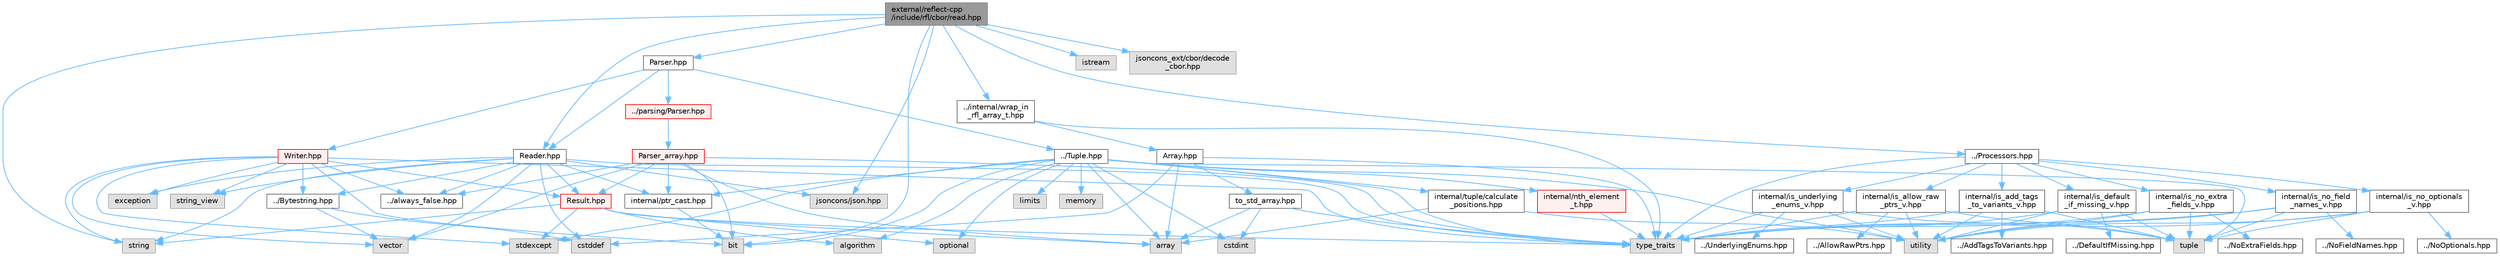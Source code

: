 digraph "external/reflect-cpp/include/rfl/cbor/read.hpp"
{
 // LATEX_PDF_SIZE
  bgcolor="transparent";
  edge [fontname=Helvetica,fontsize=10,labelfontname=Helvetica,labelfontsize=10];
  node [fontname=Helvetica,fontsize=10,shape=box,height=0.2,width=0.4];
  Node1 [id="Node000001",label="external/reflect-cpp\l/include/rfl/cbor/read.hpp",height=0.2,width=0.4,color="gray40", fillcolor="grey60", style="filled", fontcolor="black",tooltip=" "];
  Node1 -> Node2 [id="edge114_Node000001_Node000002",color="steelblue1",style="solid",tooltip=" "];
  Node2 [id="Node000002",label="bit",height=0.2,width=0.4,color="grey60", fillcolor="#E0E0E0", style="filled",tooltip=" "];
  Node1 -> Node3 [id="edge115_Node000001_Node000003",color="steelblue1",style="solid",tooltip=" "];
  Node3 [id="Node000003",label="istream",height=0.2,width=0.4,color="grey60", fillcolor="#E0E0E0", style="filled",tooltip=" "];
  Node1 -> Node4 [id="edge116_Node000001_Node000004",color="steelblue1",style="solid",tooltip=" "];
  Node4 [id="Node000004",label="jsoncons/json.hpp",height=0.2,width=0.4,color="grey60", fillcolor="#E0E0E0", style="filled",tooltip=" "];
  Node1 -> Node5 [id="edge117_Node000001_Node000005",color="steelblue1",style="solid",tooltip=" "];
  Node5 [id="Node000005",label="jsoncons_ext/cbor/decode\l_cbor.hpp",height=0.2,width=0.4,color="grey60", fillcolor="#E0E0E0", style="filled",tooltip=" "];
  Node1 -> Node6 [id="edge118_Node000001_Node000006",color="steelblue1",style="solid",tooltip=" "];
  Node6 [id="Node000006",label="string",height=0.2,width=0.4,color="grey60", fillcolor="#E0E0E0", style="filled",tooltip=" "];
  Node1 -> Node7 [id="edge119_Node000001_Node000007",color="steelblue1",style="solid",tooltip=" "];
  Node7 [id="Node000007",label="../Processors.hpp",height=0.2,width=0.4,color="grey40", fillcolor="white", style="filled",URL="$_processors_8hpp.html",tooltip=" "];
  Node7 -> Node8 [id="edge120_Node000007_Node000008",color="steelblue1",style="solid",tooltip=" "];
  Node8 [id="Node000008",label="type_traits",height=0.2,width=0.4,color="grey60", fillcolor="#E0E0E0", style="filled",tooltip=" "];
  Node7 -> Node9 [id="edge121_Node000007_Node000009",color="steelblue1",style="solid",tooltip=" "];
  Node9 [id="Node000009",label="internal/is_add_tags\l_to_variants_v.hpp",height=0.2,width=0.4,color="grey40", fillcolor="white", style="filled",URL="$is__add__tags__to__variants__v_8hpp.html",tooltip=" "];
  Node9 -> Node10 [id="edge122_Node000009_Node000010",color="steelblue1",style="solid",tooltip=" "];
  Node10 [id="Node000010",label="tuple",height=0.2,width=0.4,color="grey60", fillcolor="#E0E0E0", style="filled",tooltip=" "];
  Node9 -> Node8 [id="edge123_Node000009_Node000008",color="steelblue1",style="solid",tooltip=" "];
  Node9 -> Node11 [id="edge124_Node000009_Node000011",color="steelblue1",style="solid",tooltip=" "];
  Node11 [id="Node000011",label="utility",height=0.2,width=0.4,color="grey60", fillcolor="#E0E0E0", style="filled",tooltip=" "];
  Node9 -> Node12 [id="edge125_Node000009_Node000012",color="steelblue1",style="solid",tooltip=" "];
  Node12 [id="Node000012",label="../AddTagsToVariants.hpp",height=0.2,width=0.4,color="grey40", fillcolor="white", style="filled",URL="$_add_tags_to_variants_8hpp.html",tooltip=" "];
  Node7 -> Node13 [id="edge126_Node000007_Node000013",color="steelblue1",style="solid",tooltip=" "];
  Node13 [id="Node000013",label="internal/is_allow_raw\l_ptrs_v.hpp",height=0.2,width=0.4,color="grey40", fillcolor="white", style="filled",URL="$is__allow__raw__ptrs__v_8hpp.html",tooltip=" "];
  Node13 -> Node10 [id="edge127_Node000013_Node000010",color="steelblue1",style="solid",tooltip=" "];
  Node13 -> Node8 [id="edge128_Node000013_Node000008",color="steelblue1",style="solid",tooltip=" "];
  Node13 -> Node11 [id="edge129_Node000013_Node000011",color="steelblue1",style="solid",tooltip=" "];
  Node13 -> Node14 [id="edge130_Node000013_Node000014",color="steelblue1",style="solid",tooltip=" "];
  Node14 [id="Node000014",label="../AllowRawPtrs.hpp",height=0.2,width=0.4,color="grey40", fillcolor="white", style="filled",URL="$_allow_raw_ptrs_8hpp.html",tooltip=" "];
  Node7 -> Node15 [id="edge131_Node000007_Node000015",color="steelblue1",style="solid",tooltip=" "];
  Node15 [id="Node000015",label="internal/is_default\l_if_missing_v.hpp",height=0.2,width=0.4,color="grey40", fillcolor="white", style="filled",URL="$is__default__if__missing__v_8hpp.html",tooltip=" "];
  Node15 -> Node10 [id="edge132_Node000015_Node000010",color="steelblue1",style="solid",tooltip=" "];
  Node15 -> Node8 [id="edge133_Node000015_Node000008",color="steelblue1",style="solid",tooltip=" "];
  Node15 -> Node11 [id="edge134_Node000015_Node000011",color="steelblue1",style="solid",tooltip=" "];
  Node15 -> Node16 [id="edge135_Node000015_Node000016",color="steelblue1",style="solid",tooltip=" "];
  Node16 [id="Node000016",label="../DefaultIfMissing.hpp",height=0.2,width=0.4,color="grey40", fillcolor="white", style="filled",URL="$_default_if_missing_8hpp.html",tooltip=" "];
  Node7 -> Node17 [id="edge136_Node000007_Node000017",color="steelblue1",style="solid",tooltip=" "];
  Node17 [id="Node000017",label="internal/is_no_extra\l_fields_v.hpp",height=0.2,width=0.4,color="grey40", fillcolor="white", style="filled",URL="$is__no__extra__fields__v_8hpp.html",tooltip=" "];
  Node17 -> Node10 [id="edge137_Node000017_Node000010",color="steelblue1",style="solid",tooltip=" "];
  Node17 -> Node8 [id="edge138_Node000017_Node000008",color="steelblue1",style="solid",tooltip=" "];
  Node17 -> Node11 [id="edge139_Node000017_Node000011",color="steelblue1",style="solid",tooltip=" "];
  Node17 -> Node18 [id="edge140_Node000017_Node000018",color="steelblue1",style="solid",tooltip=" "];
  Node18 [id="Node000018",label="../NoExtraFields.hpp",height=0.2,width=0.4,color="grey40", fillcolor="white", style="filled",URL="$_no_extra_fields_8hpp.html",tooltip=" "];
  Node7 -> Node19 [id="edge141_Node000007_Node000019",color="steelblue1",style="solid",tooltip=" "];
  Node19 [id="Node000019",label="internal/is_no_field\l_names_v.hpp",height=0.2,width=0.4,color="grey40", fillcolor="white", style="filled",URL="$is__no__field__names__v_8hpp.html",tooltip=" "];
  Node19 -> Node10 [id="edge142_Node000019_Node000010",color="steelblue1",style="solid",tooltip=" "];
  Node19 -> Node8 [id="edge143_Node000019_Node000008",color="steelblue1",style="solid",tooltip=" "];
  Node19 -> Node11 [id="edge144_Node000019_Node000011",color="steelblue1",style="solid",tooltip=" "];
  Node19 -> Node20 [id="edge145_Node000019_Node000020",color="steelblue1",style="solid",tooltip=" "];
  Node20 [id="Node000020",label="../NoFieldNames.hpp",height=0.2,width=0.4,color="grey40", fillcolor="white", style="filled",URL="$_no_field_names_8hpp.html",tooltip=" "];
  Node7 -> Node21 [id="edge146_Node000007_Node000021",color="steelblue1",style="solid",tooltip=" "];
  Node21 [id="Node000021",label="internal/is_no_optionals\l_v.hpp",height=0.2,width=0.4,color="grey40", fillcolor="white", style="filled",URL="$is__no__optionals__v_8hpp.html",tooltip=" "];
  Node21 -> Node10 [id="edge147_Node000021_Node000010",color="steelblue1",style="solid",tooltip=" "];
  Node21 -> Node8 [id="edge148_Node000021_Node000008",color="steelblue1",style="solid",tooltip=" "];
  Node21 -> Node11 [id="edge149_Node000021_Node000011",color="steelblue1",style="solid",tooltip=" "];
  Node21 -> Node22 [id="edge150_Node000021_Node000022",color="steelblue1",style="solid",tooltip=" "];
  Node22 [id="Node000022",label="../NoOptionals.hpp",height=0.2,width=0.4,color="grey40", fillcolor="white", style="filled",URL="$_no_optionals_8hpp.html",tooltip=" "];
  Node7 -> Node23 [id="edge151_Node000007_Node000023",color="steelblue1",style="solid",tooltip=" "];
  Node23 [id="Node000023",label="internal/is_underlying\l_enums_v.hpp",height=0.2,width=0.4,color="grey40", fillcolor="white", style="filled",URL="$is__underlying__enums__v_8hpp.html",tooltip=" "];
  Node23 -> Node10 [id="edge152_Node000023_Node000010",color="steelblue1",style="solid",tooltip=" "];
  Node23 -> Node8 [id="edge153_Node000023_Node000008",color="steelblue1",style="solid",tooltip=" "];
  Node23 -> Node11 [id="edge154_Node000023_Node000011",color="steelblue1",style="solid",tooltip=" "];
  Node23 -> Node24 [id="edge155_Node000023_Node000024",color="steelblue1",style="solid",tooltip=" "];
  Node24 [id="Node000024",label="../UnderlyingEnums.hpp",height=0.2,width=0.4,color="grey40", fillcolor="white", style="filled",URL="$_underlying_enums_8hpp.html",tooltip=" "];
  Node1 -> Node25 [id="edge156_Node000001_Node000025",color="steelblue1",style="solid",tooltip=" "];
  Node25 [id="Node000025",label="../internal/wrap_in\l_rfl_array_t.hpp",height=0.2,width=0.4,color="grey40", fillcolor="white", style="filled",URL="$wrap__in__rfl__array__t_8hpp.html",tooltip=" "];
  Node25 -> Node8 [id="edge157_Node000025_Node000008",color="steelblue1",style="solid",tooltip=" "];
  Node25 -> Node26 [id="edge158_Node000025_Node000026",color="steelblue1",style="solid",tooltip=" "];
  Node26 [id="Node000026",label="Array.hpp",height=0.2,width=0.4,color="grey40", fillcolor="white", style="filled",URL="$_array_8hpp.html",tooltip=" "];
  Node26 -> Node27 [id="edge159_Node000026_Node000027",color="steelblue1",style="solid",tooltip=" "];
  Node27 [id="Node000027",label="array",height=0.2,width=0.4,color="grey60", fillcolor="#E0E0E0", style="filled",tooltip=" "];
  Node26 -> Node28 [id="edge160_Node000026_Node000028",color="steelblue1",style="solid",tooltip=" "];
  Node28 [id="Node000028",label="cstddef",height=0.2,width=0.4,color="grey60", fillcolor="#E0E0E0", style="filled",tooltip=" "];
  Node26 -> Node8 [id="edge161_Node000026_Node000008",color="steelblue1",style="solid",tooltip=" "];
  Node26 -> Node29 [id="edge162_Node000026_Node000029",color="steelblue1",style="solid",tooltip=" "];
  Node29 [id="Node000029",label="to_std_array.hpp",height=0.2,width=0.4,color="grey40", fillcolor="white", style="filled",URL="$to__std__array_8hpp.html",tooltip=" "];
  Node29 -> Node27 [id="edge163_Node000029_Node000027",color="steelblue1",style="solid",tooltip=" "];
  Node29 -> Node30 [id="edge164_Node000029_Node000030",color="steelblue1",style="solid",tooltip=" "];
  Node30 [id="Node000030",label="cstdint",height=0.2,width=0.4,color="grey60", fillcolor="#E0E0E0", style="filled",tooltip=" "];
  Node29 -> Node8 [id="edge165_Node000029_Node000008",color="steelblue1",style="solid",tooltip=" "];
  Node1 -> Node31 [id="edge166_Node000001_Node000031",color="steelblue1",style="solid",tooltip=" "];
  Node31 [id="Node000031",label="Parser.hpp",height=0.2,width=0.4,color="grey40", fillcolor="white", style="filled",URL="$cbor_2_parser_8hpp.html",tooltip=" "];
  Node31 -> Node32 [id="edge167_Node000031_Node000032",color="steelblue1",style="solid",tooltip=" "];
  Node32 [id="Node000032",label="../Tuple.hpp",height=0.2,width=0.4,color="grey40", fillcolor="white", style="filled",URL="$_tuple_8hpp.html",tooltip=" "];
  Node32 -> Node33 [id="edge168_Node000032_Node000033",color="steelblue1",style="solid",tooltip=" "];
  Node33 [id="Node000033",label="algorithm",height=0.2,width=0.4,color="grey60", fillcolor="#E0E0E0", style="filled",tooltip=" "];
  Node32 -> Node27 [id="edge169_Node000032_Node000027",color="steelblue1",style="solid",tooltip=" "];
  Node32 -> Node2 [id="edge170_Node000032_Node000002",color="steelblue1",style="solid",tooltip=" "];
  Node32 -> Node30 [id="edge171_Node000032_Node000030",color="steelblue1",style="solid",tooltip=" "];
  Node32 -> Node34 [id="edge172_Node000032_Node000034",color="steelblue1",style="solid",tooltip=" "];
  Node34 [id="Node000034",label="limits",height=0.2,width=0.4,color="grey60", fillcolor="#E0E0E0", style="filled",tooltip=" "];
  Node32 -> Node35 [id="edge173_Node000032_Node000035",color="steelblue1",style="solid",tooltip=" "];
  Node35 [id="Node000035",label="memory",height=0.2,width=0.4,color="grey60", fillcolor="#E0E0E0", style="filled",tooltip=" "];
  Node32 -> Node36 [id="edge174_Node000032_Node000036",color="steelblue1",style="solid",tooltip=" "];
  Node36 [id="Node000036",label="optional",height=0.2,width=0.4,color="grey60", fillcolor="#E0E0E0", style="filled",tooltip=" "];
  Node32 -> Node37 [id="edge175_Node000032_Node000037",color="steelblue1",style="solid",tooltip=" "];
  Node37 [id="Node000037",label="stdexcept",height=0.2,width=0.4,color="grey60", fillcolor="#E0E0E0", style="filled",tooltip=" "];
  Node32 -> Node10 [id="edge176_Node000032_Node000010",color="steelblue1",style="solid",tooltip=" "];
  Node32 -> Node8 [id="edge177_Node000032_Node000008",color="steelblue1",style="solid",tooltip=" "];
  Node32 -> Node11 [id="edge178_Node000032_Node000011",color="steelblue1",style="solid",tooltip=" "];
  Node32 -> Node38 [id="edge179_Node000032_Node000038",color="steelblue1",style="solid",tooltip=" "];
  Node38 [id="Node000038",label="internal/nth_element\l_t.hpp",height=0.2,width=0.4,color="red", fillcolor="#FFF0F0", style="filled",URL="$nth__element__t_8hpp.html",tooltip=" "];
  Node38 -> Node8 [id="edge180_Node000038_Node000008",color="steelblue1",style="solid",tooltip=" "];
  Node32 -> Node40 [id="edge181_Node000032_Node000040",color="steelblue1",style="solid",tooltip=" "];
  Node40 [id="Node000040",label="internal/ptr_cast.hpp",height=0.2,width=0.4,color="grey40", fillcolor="white", style="filled",URL="$ptr__cast_8hpp.html",tooltip=" "];
  Node40 -> Node2 [id="edge182_Node000040_Node000002",color="steelblue1",style="solid",tooltip=" "];
  Node32 -> Node41 [id="edge183_Node000032_Node000041",color="steelblue1",style="solid",tooltip=" "];
  Node41 [id="Node000041",label="internal/tuple/calculate\l_positions.hpp",height=0.2,width=0.4,color="grey40", fillcolor="white", style="filled",URL="$calculate__positions_8hpp.html",tooltip=" "];
  Node41 -> Node27 [id="edge184_Node000041_Node000027",color="steelblue1",style="solid",tooltip=" "];
  Node41 -> Node11 [id="edge185_Node000041_Node000011",color="steelblue1",style="solid",tooltip=" "];
  Node31 -> Node42 [id="edge186_Node000031_Node000042",color="steelblue1",style="solid",tooltip=" "];
  Node42 [id="Node000042",label="../parsing/Parser.hpp",height=0.2,width=0.4,color="red", fillcolor="#FFF0F0", style="filled",URL="$parsing_2_parser_8hpp.html",tooltip=" "];
  Node42 -> Node43 [id="edge187_Node000042_Node000043",color="steelblue1",style="solid",tooltip=" "];
  Node43 [id="Node000043",label="Parser_array.hpp",height=0.2,width=0.4,color="red", fillcolor="#FFF0F0", style="filled",URL="$_parser__array_8hpp.html",tooltip=" "];
  Node43 -> Node27 [id="edge188_Node000043_Node000027",color="steelblue1",style="solid",tooltip=" "];
  Node43 -> Node2 [id="edge189_Node000043_Node000002",color="steelblue1",style="solid",tooltip=" "];
  Node43 -> Node8 [id="edge190_Node000043_Node000008",color="steelblue1",style="solid",tooltip=" "];
  Node43 -> Node45 [id="edge191_Node000043_Node000045",color="steelblue1",style="solid",tooltip=" "];
  Node45 [id="Node000045",label="vector",height=0.2,width=0.4,color="grey60", fillcolor="#E0E0E0", style="filled",tooltip=" "];
  Node43 -> Node47 [id="edge192_Node000043_Node000047",color="steelblue1",style="solid",tooltip=" "];
  Node47 [id="Node000047",label="Result.hpp",height=0.2,width=0.4,color="red", fillcolor="#FFF0F0", style="filled",URL="$_result_8hpp.html",tooltip=" "];
  Node47 -> Node33 [id="edge193_Node000047_Node000033",color="steelblue1",style="solid",tooltip=" "];
  Node47 -> Node27 [id="edge194_Node000047_Node000027",color="steelblue1",style="solid",tooltip=" "];
  Node47 -> Node36 [id="edge195_Node000047_Node000036",color="steelblue1",style="solid",tooltip=" "];
  Node47 -> Node37 [id="edge196_Node000047_Node000037",color="steelblue1",style="solid",tooltip=" "];
  Node47 -> Node6 [id="edge197_Node000047_Node000006",color="steelblue1",style="solid",tooltip=" "];
  Node47 -> Node8 [id="edge198_Node000047_Node000008",color="steelblue1",style="solid",tooltip=" "];
  Node43 -> Node51 [id="edge199_Node000043_Node000051",color="steelblue1",style="solid",tooltip=" "];
  Node51 [id="Node000051",label="../always_false.hpp",height=0.2,width=0.4,color="grey40", fillcolor="white", style="filled",URL="$always__false_8hpp.html",tooltip=" "];
  Node43 -> Node40 [id="edge200_Node000043_Node000040",color="steelblue1",style="solid",tooltip=" "];
  Node31 -> Node247 [id="edge201_Node000031_Node000247",color="steelblue1",style="solid",tooltip=" "];
  Node247 [id="Node000247",label="Reader.hpp",height=0.2,width=0.4,color="grey40", fillcolor="white", style="filled",URL="$cbor_2_reader_8hpp.html",tooltip=" "];
  Node247 -> Node28 [id="edge202_Node000247_Node000028",color="steelblue1",style="solid",tooltip=" "];
  Node247 -> Node248 [id="edge203_Node000247_Node000248",color="steelblue1",style="solid",tooltip=" "];
  Node248 [id="Node000248",label="exception",height=0.2,width=0.4,color="grey60", fillcolor="#E0E0E0", style="filled",tooltip=" "];
  Node247 -> Node4 [id="edge204_Node000247_Node000004",color="steelblue1",style="solid",tooltip=" "];
  Node247 -> Node6 [id="edge205_Node000247_Node000006",color="steelblue1",style="solid",tooltip=" "];
  Node247 -> Node53 [id="edge206_Node000247_Node000053",color="steelblue1",style="solid",tooltip=" "];
  Node53 [id="Node000053",label="string_view",height=0.2,width=0.4,color="grey60", fillcolor="#E0E0E0", style="filled",tooltip=" "];
  Node247 -> Node8 [id="edge207_Node000247_Node000008",color="steelblue1",style="solid",tooltip=" "];
  Node247 -> Node45 [id="edge208_Node000247_Node000045",color="steelblue1",style="solid",tooltip=" "];
  Node247 -> Node85 [id="edge209_Node000247_Node000085",color="steelblue1",style="solid",tooltip=" "];
  Node85 [id="Node000085",label="../Bytestring.hpp",height=0.2,width=0.4,color="grey40", fillcolor="white", style="filled",URL="$_bytestring_8hpp.html",tooltip=" "];
  Node85 -> Node28 [id="edge210_Node000085_Node000028",color="steelblue1",style="solid",tooltip=" "];
  Node85 -> Node45 [id="edge211_Node000085_Node000045",color="steelblue1",style="solid",tooltip=" "];
  Node247 -> Node47 [id="edge212_Node000247_Node000047",color="steelblue1",style="solid",tooltip=" "];
  Node247 -> Node51 [id="edge213_Node000247_Node000051",color="steelblue1",style="solid",tooltip=" "];
  Node247 -> Node40 [id="edge214_Node000247_Node000040",color="steelblue1",style="solid",tooltip=" "];
  Node31 -> Node249 [id="edge215_Node000031_Node000249",color="steelblue1",style="solid",tooltip=" "];
  Node249 [id="Node000249",label="Writer.hpp",height=0.2,width=0.4,color="red", fillcolor="#FFF0F0", style="filled",URL="$cbor_2_writer_8hpp.html",tooltip=" "];
  Node249 -> Node2 [id="edge216_Node000249_Node000002",color="steelblue1",style="solid",tooltip=" "];
  Node249 -> Node248 [id="edge217_Node000249_Node000248",color="steelblue1",style="solid",tooltip=" "];
  Node249 -> Node37 [id="edge218_Node000249_Node000037",color="steelblue1",style="solid",tooltip=" "];
  Node249 -> Node6 [id="edge219_Node000249_Node000006",color="steelblue1",style="solid",tooltip=" "];
  Node249 -> Node53 [id="edge220_Node000249_Node000053",color="steelblue1",style="solid",tooltip=" "];
  Node249 -> Node8 [id="edge221_Node000249_Node000008",color="steelblue1",style="solid",tooltip=" "];
  Node249 -> Node45 [id="edge222_Node000249_Node000045",color="steelblue1",style="solid",tooltip=" "];
  Node249 -> Node85 [id="edge223_Node000249_Node000085",color="steelblue1",style="solid",tooltip=" "];
  Node249 -> Node47 [id="edge224_Node000249_Node000047",color="steelblue1",style="solid",tooltip=" "];
  Node249 -> Node51 [id="edge225_Node000249_Node000051",color="steelblue1",style="solid",tooltip=" "];
  Node1 -> Node247 [id="edge226_Node000001_Node000247",color="steelblue1",style="solid",tooltip=" "];
}
